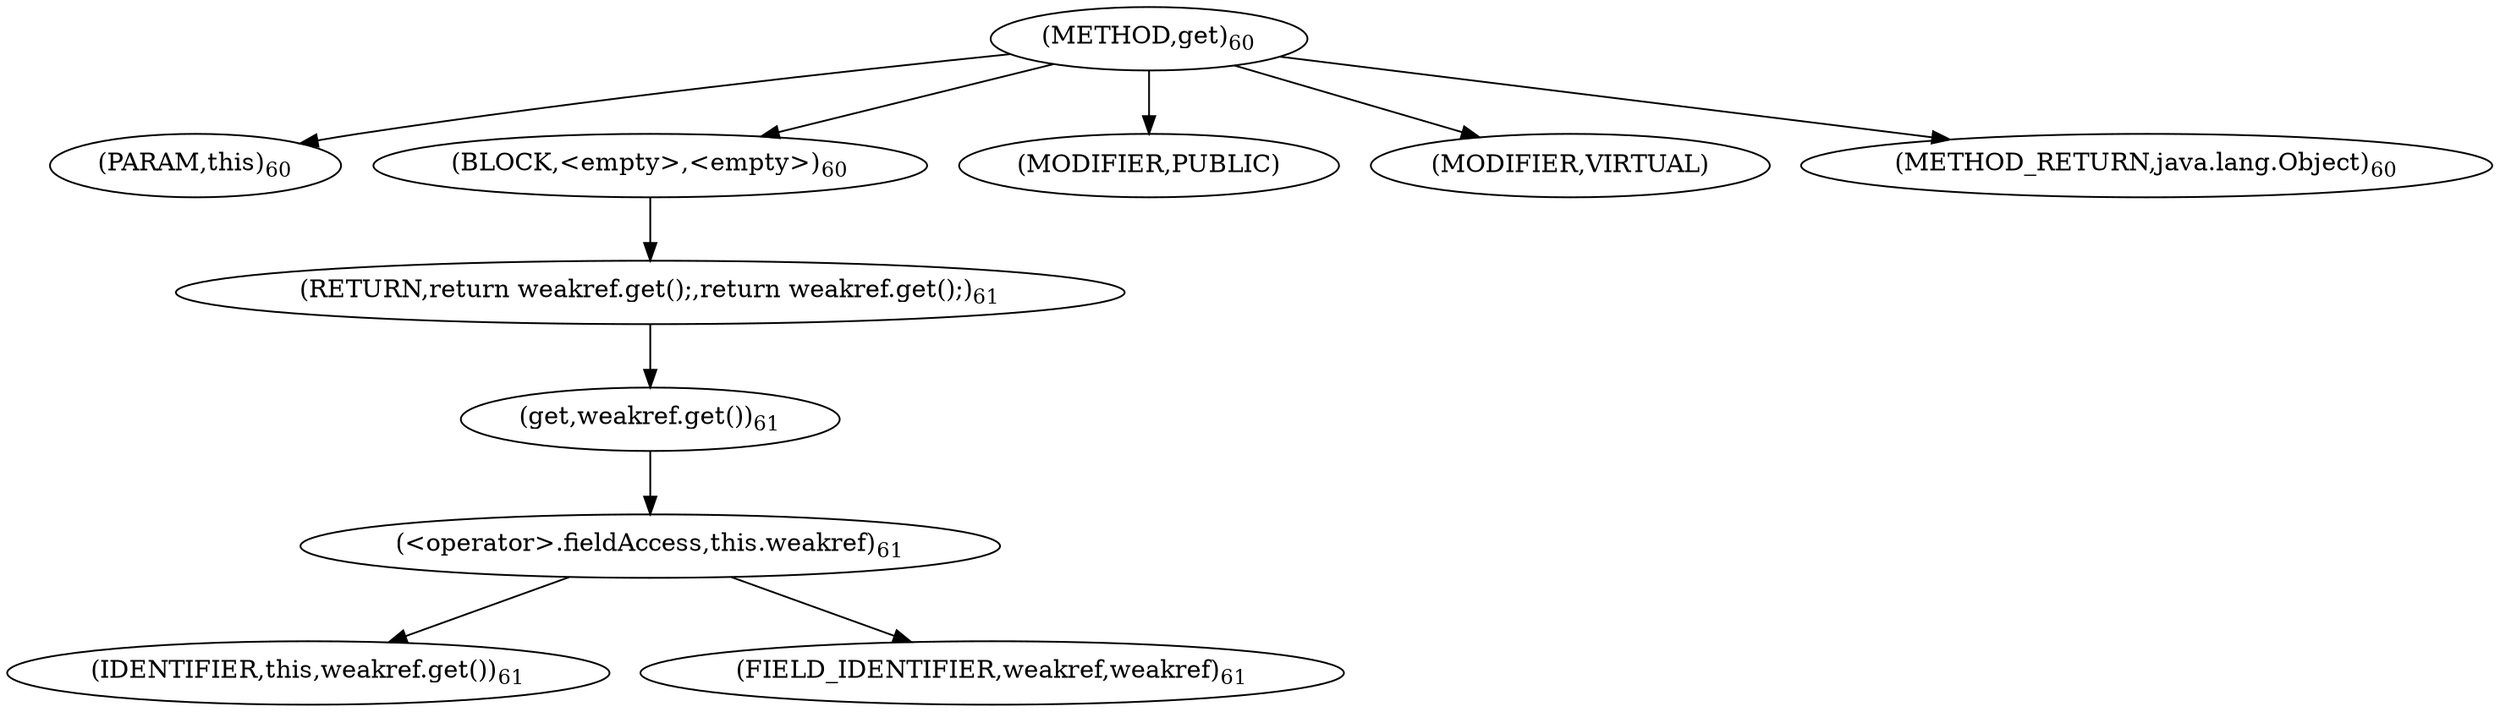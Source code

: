 digraph "get" {  
"54" [label = <(METHOD,get)<SUB>60</SUB>> ]
"55" [label = <(PARAM,this)<SUB>60</SUB>> ]
"56" [label = <(BLOCK,&lt;empty&gt;,&lt;empty&gt;)<SUB>60</SUB>> ]
"57" [label = <(RETURN,return weakref.get();,return weakref.get();)<SUB>61</SUB>> ]
"58" [label = <(get,weakref.get())<SUB>61</SUB>> ]
"59" [label = <(&lt;operator&gt;.fieldAccess,this.weakref)<SUB>61</SUB>> ]
"60" [label = <(IDENTIFIER,this,weakref.get())<SUB>61</SUB>> ]
"61" [label = <(FIELD_IDENTIFIER,weakref,weakref)<SUB>61</SUB>> ]
"62" [label = <(MODIFIER,PUBLIC)> ]
"63" [label = <(MODIFIER,VIRTUAL)> ]
"64" [label = <(METHOD_RETURN,java.lang.Object)<SUB>60</SUB>> ]
  "54" -> "55" 
  "54" -> "56" 
  "54" -> "62" 
  "54" -> "63" 
  "54" -> "64" 
  "56" -> "57" 
  "57" -> "58" 
  "58" -> "59" 
  "59" -> "60" 
  "59" -> "61" 
}
